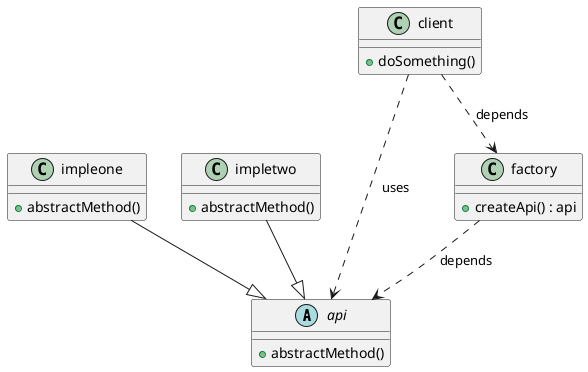 @startuml FactoryPattern

' `abstract class` 抽象类
' `class` 类

' `+` 公有方法
' `#` 保护方法
' `-` 私有方法

abstract class api {
    +abstractMethod()
}

class impleone {
    +abstractMethod()
}

class impletwo {
    +abstractMethod()
}

' `:` 表示该方法的返回值类型
class factory {
    +createApi() : api
}

class client {
    +doSomething()
}

' `--|>` 表示继承关系
impleone --|> api
impletwo --|> api

' `..>` 表示依赖关系
' `:` 表示依赖关系的说明
factory ..> api : depends
client ..> factory : depends
client ..> api : uses

@enduml